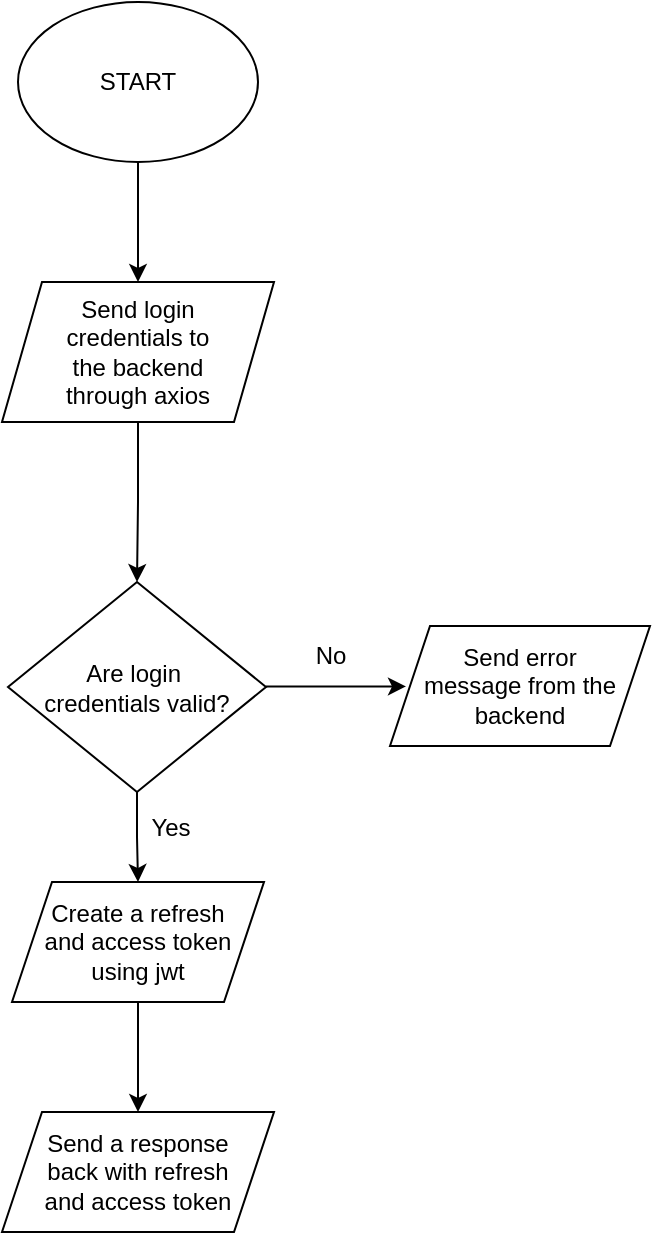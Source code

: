 <mxfile version="24.7.17">
  <diagram id="C5RBs43oDa-KdzZeNtuy" name="Page-1">
    <mxGraphModel dx="1290" dy="655" grid="1" gridSize="10" guides="1" tooltips="1" connect="1" arrows="1" fold="1" page="1" pageScale="1" pageWidth="827" pageHeight="1169" math="0" shadow="0">
      <root>
        <mxCell id="WIyWlLk6GJQsqaUBKTNV-0" />
        <mxCell id="WIyWlLk6GJQsqaUBKTNV-1" parent="WIyWlLk6GJQsqaUBKTNV-0" />
        <mxCell id="wPZBfNxIu4Lczjp4vd2N-2" value="" style="edgeStyle=orthogonalEdgeStyle;rounded=0;orthogonalLoop=1;jettySize=auto;html=1;" parent="WIyWlLk6GJQsqaUBKTNV-1" source="wPZBfNxIu4Lczjp4vd2N-0" target="wPZBfNxIu4Lczjp4vd2N-1" edge="1">
          <mxGeometry relative="1" as="geometry" />
        </mxCell>
        <mxCell id="wPZBfNxIu4Lczjp4vd2N-0" value="START" style="ellipse;whiteSpace=wrap;html=1;" parent="WIyWlLk6GJQsqaUBKTNV-1" vertex="1">
          <mxGeometry x="354" y="30" width="120" height="80" as="geometry" />
        </mxCell>
        <mxCell id="wPZBfNxIu4Lczjp4vd2N-7" value="" style="edgeStyle=orthogonalEdgeStyle;rounded=0;orthogonalLoop=1;jettySize=auto;html=1;" parent="WIyWlLk6GJQsqaUBKTNV-1" source="wPZBfNxIu4Lczjp4vd2N-1" target="wPZBfNxIu4Lczjp4vd2N-6" edge="1">
          <mxGeometry relative="1" as="geometry" />
        </mxCell>
        <mxCell id="wPZBfNxIu4Lczjp4vd2N-1" value="Send login&lt;div&gt;credentials to&lt;div&gt;the backend&lt;/div&gt;&lt;/div&gt;&lt;div&gt;through axios&lt;/div&gt;" style="shape=parallelogram;perimeter=parallelogramPerimeter;whiteSpace=wrap;html=1;fixedSize=1;" parent="WIyWlLk6GJQsqaUBKTNV-1" vertex="1">
          <mxGeometry x="346" y="170" width="136" height="70" as="geometry" />
        </mxCell>
        <mxCell id="wPZBfNxIu4Lczjp4vd2N-13" value="" style="edgeStyle=orthogonalEdgeStyle;rounded=0;orthogonalLoop=1;jettySize=auto;html=1;" parent="WIyWlLk6GJQsqaUBKTNV-1" source="wPZBfNxIu4Lczjp4vd2N-6" target="wPZBfNxIu4Lczjp4vd2N-12" edge="1">
          <mxGeometry relative="1" as="geometry" />
        </mxCell>
        <mxCell id="wPZBfNxIu4Lczjp4vd2N-6" value="Are login&amp;nbsp;&lt;div&gt;credentials&amp;nbsp;&lt;span style=&quot;background-color: initial;&quot;&gt;valid?&lt;/span&gt;&lt;/div&gt;" style="rhombus;whiteSpace=wrap;html=1;" parent="WIyWlLk6GJQsqaUBKTNV-1" vertex="1">
          <mxGeometry x="349" y="320" width="129" height="105" as="geometry" />
        </mxCell>
        <mxCell id="wPZBfNxIu4Lczjp4vd2N-8" value="" style="endArrow=classic;html=1;rounded=0;" parent="WIyWlLk6GJQsqaUBKTNV-1" edge="1">
          <mxGeometry width="50" height="50" relative="1" as="geometry">
            <mxPoint x="478" y="372.23" as="sourcePoint" />
            <mxPoint x="548" y="372.23" as="targetPoint" />
          </mxGeometry>
        </mxCell>
        <mxCell id="wPZBfNxIu4Lczjp4vd2N-9" value="Send error&lt;div&gt;message from the backend&lt;/div&gt;" style="shape=parallelogram;perimeter=parallelogramPerimeter;whiteSpace=wrap;html=1;fixedSize=1;" parent="WIyWlLk6GJQsqaUBKTNV-1" vertex="1">
          <mxGeometry x="540" y="342" width="130" height="60" as="geometry" />
        </mxCell>
        <mxCell id="wPZBfNxIu4Lczjp4vd2N-10" value="No" style="text;html=1;align=center;verticalAlign=middle;resizable=0;points=[];autosize=1;strokeColor=none;fillColor=none;" parent="WIyWlLk6GJQsqaUBKTNV-1" vertex="1">
          <mxGeometry x="490" y="342" width="40" height="30" as="geometry" />
        </mxCell>
        <mxCell id="wPZBfNxIu4Lczjp4vd2N-16" value="" style="edgeStyle=orthogonalEdgeStyle;rounded=0;orthogonalLoop=1;jettySize=auto;html=1;" parent="WIyWlLk6GJQsqaUBKTNV-1" source="wPZBfNxIu4Lczjp4vd2N-12" target="wPZBfNxIu4Lczjp4vd2N-15" edge="1">
          <mxGeometry relative="1" as="geometry" />
        </mxCell>
        <mxCell id="wPZBfNxIu4Lczjp4vd2N-12" value="Create a refresh&lt;div&gt;and access token&lt;/div&gt;&lt;div&gt;using jwt&lt;/div&gt;" style="shape=parallelogram;perimeter=parallelogramPerimeter;whiteSpace=wrap;html=1;fixedSize=1;" parent="WIyWlLk6GJQsqaUBKTNV-1" vertex="1">
          <mxGeometry x="351" y="470" width="126" height="60" as="geometry" />
        </mxCell>
        <mxCell id="wPZBfNxIu4Lczjp4vd2N-14" value="Yes" style="text;html=1;align=center;verticalAlign=middle;resizable=0;points=[];autosize=1;strokeColor=none;fillColor=none;" parent="WIyWlLk6GJQsqaUBKTNV-1" vertex="1">
          <mxGeometry x="410" y="428" width="40" height="30" as="geometry" />
        </mxCell>
        <mxCell id="wPZBfNxIu4Lczjp4vd2N-15" value="Send a response&lt;div&gt;back with refresh&lt;/div&gt;&lt;div&gt;and access token&lt;/div&gt;" style="shape=parallelogram;perimeter=parallelogramPerimeter;whiteSpace=wrap;html=1;fixedSize=1;" parent="WIyWlLk6GJQsqaUBKTNV-1" vertex="1">
          <mxGeometry x="346" y="585" width="136" height="60" as="geometry" />
        </mxCell>
      </root>
    </mxGraphModel>
  </diagram>
</mxfile>
